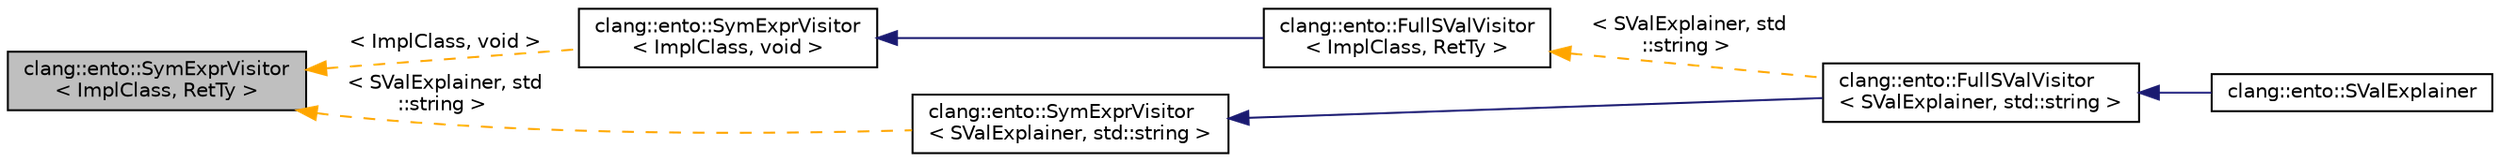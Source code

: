 digraph "clang::ento::SymExprVisitor&lt; ImplClass, RetTy &gt;"
{
 // LATEX_PDF_SIZE
  bgcolor="transparent";
  edge [fontname="Helvetica",fontsize="10",labelfontname="Helvetica",labelfontsize="10"];
  node [fontname="Helvetica",fontsize="10",shape=record];
  rankdir="LR";
  Node1 [label="clang::ento::SymExprVisitor\l\< ImplClass, RetTy \>",height=0.2,width=0.4,color="black", fillcolor="grey75", style="filled", fontcolor="black",tooltip="SymExprVisitor - this class implements a simple visitor for SymExpr subclasses."];
  Node1 -> Node2 [dir="back",color="orange",fontsize="10",style="dashed",label=" \< ImplClass, void \>" ,fontname="Helvetica"];
  Node2 [label="clang::ento::SymExprVisitor\l\< ImplClass, void \>",height=0.2,width=0.4,color="black",URL="$classclang_1_1ento_1_1SymExprVisitor.html",tooltip=" "];
  Node2 -> Node3 [dir="back",color="midnightblue",fontsize="10",style="solid",fontname="Helvetica"];
  Node3 [label="clang::ento::FullSValVisitor\l\< ImplClass, RetTy \>",height=0.2,width=0.4,color="black",URL="$classclang_1_1ento_1_1FullSValVisitor.html",tooltip="FullSValVisitor - a convenient mixed visitor for all three: SVal, SymExpr and MemRegion subclasses."];
  Node3 -> Node4 [dir="back",color="orange",fontsize="10",style="dashed",label=" \< SValExplainer, std\l::string \>" ,fontname="Helvetica"];
  Node4 [label="clang::ento::FullSValVisitor\l\< SValExplainer, std::string \>",height=0.2,width=0.4,color="black",URL="$classclang_1_1ento_1_1FullSValVisitor.html",tooltip=" "];
  Node4 -> Node5 [dir="back",color="midnightblue",fontsize="10",style="solid",fontname="Helvetica"];
  Node5 [label="clang::ento::SValExplainer",height=0.2,width=0.4,color="black",URL="$classclang_1_1ento_1_1SValExplainer.html",tooltip=" "];
  Node1 -> Node6 [dir="back",color="orange",fontsize="10",style="dashed",label=" \< SValExplainer, std\l::string \>" ,fontname="Helvetica"];
  Node6 [label="clang::ento::SymExprVisitor\l\< SValExplainer, std::string \>",height=0.2,width=0.4,color="black",URL="$classclang_1_1ento_1_1SymExprVisitor.html",tooltip=" "];
  Node6 -> Node4 [dir="back",color="midnightblue",fontsize="10",style="solid",fontname="Helvetica"];
}
